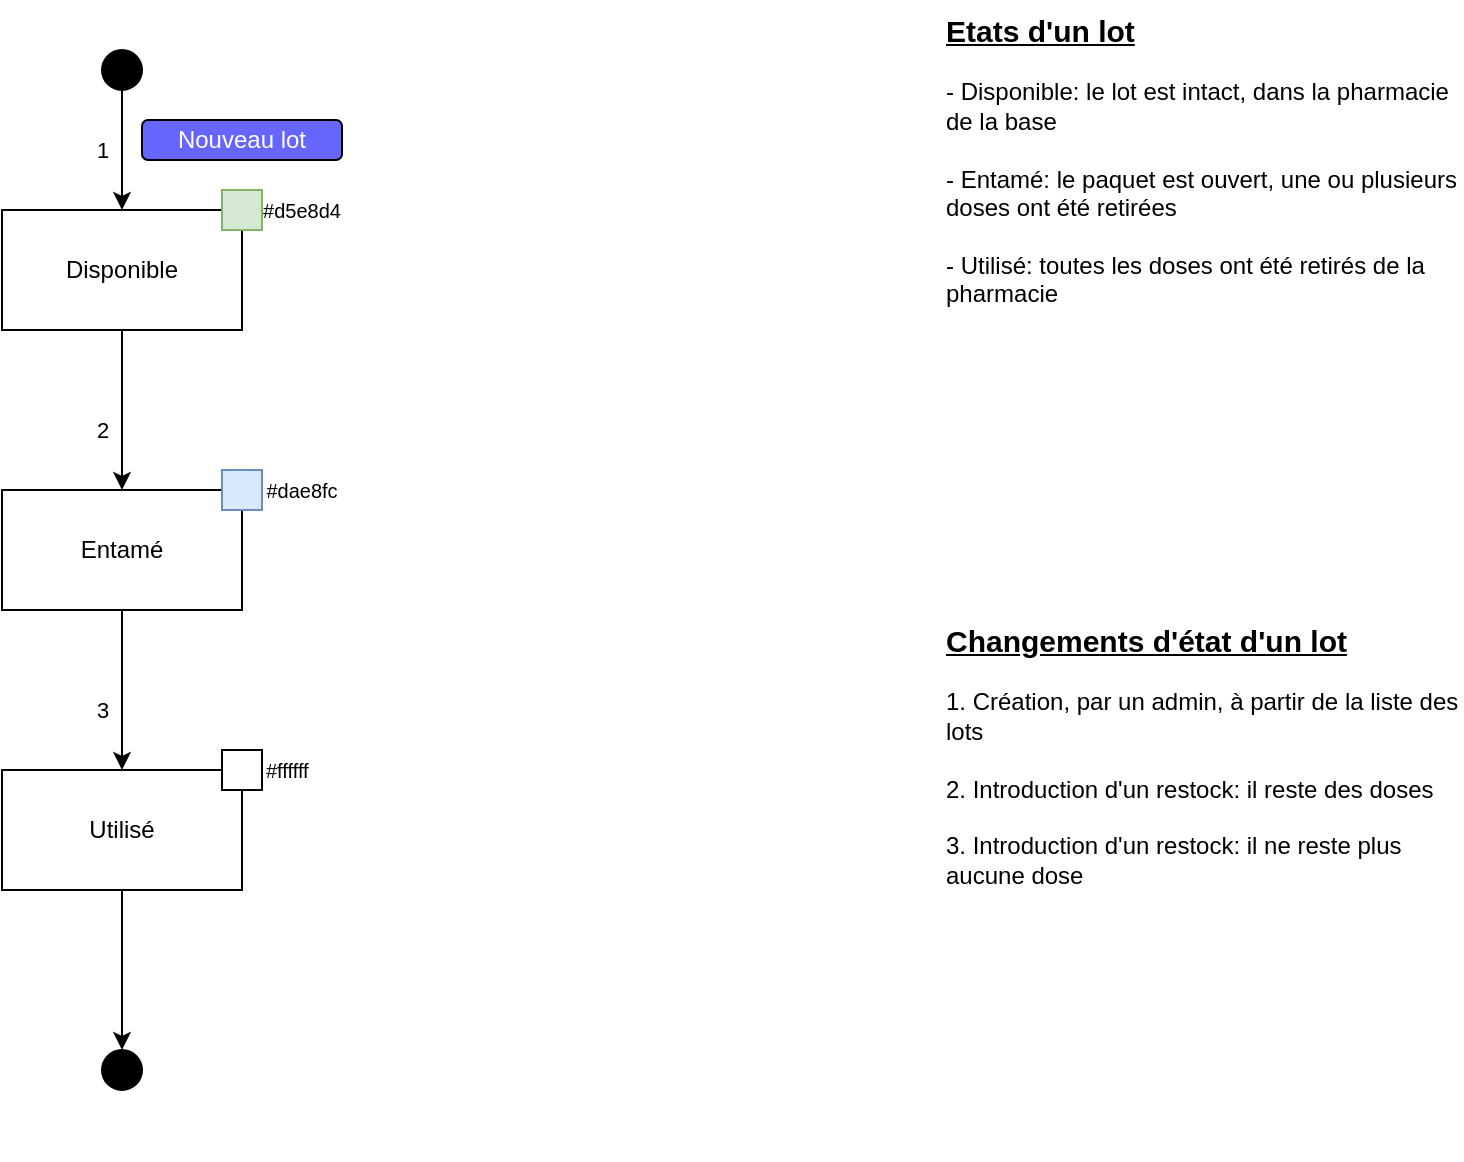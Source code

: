 <mxfile version="12.1.7" type="device" pages="1"><diagram id="l7Rf27e1tCBjD9_Setta" name="Page-1"><mxGraphModel dx="946" dy="680" grid="1" gridSize="10" guides="1" tooltips="1" connect="1" arrows="1" fold="1" page="1" pageScale="1" pageWidth="827" pageHeight="1169" math="0" shadow="0"><root><mxCell id="0"/><mxCell id="1" parent="0"/><mxCell id="783jpXroMkC5PAm37BBJ-1" value="" style="ellipse;whiteSpace=wrap;html=1;aspect=fixed;fillColor=#000000;" parent="1" vertex="1"><mxGeometry x="120" y="40" width="20" height="20" as="geometry"/></mxCell><mxCell id="783jpXroMkC5PAm37BBJ-8" value="2" style="edgeStyle=orthogonalEdgeStyle;rounded=0;orthogonalLoop=1;jettySize=auto;html=1;" parent="1" source="783jpXroMkC5PAm37BBJ-6" target="783jpXroMkC5PAm37BBJ-7" edge="1"><mxGeometry x="0.25" y="-10" relative="1" as="geometry"><mxPoint as="offset"/></mxGeometry></mxCell><mxCell id="783jpXroMkC5PAm37BBJ-6" value="Disponible" style="rounded=0;whiteSpace=wrap;html=1;fillColor=#FFFFFF;" parent="1" vertex="1"><mxGeometry x="70" y="120" width="120" height="60" as="geometry"/></mxCell><mxCell id="783jpXroMkC5PAm37BBJ-10" value="3" style="edgeStyle=orthogonalEdgeStyle;rounded=0;orthogonalLoop=1;jettySize=auto;html=1;" parent="1" source="783jpXroMkC5PAm37BBJ-7" target="783jpXroMkC5PAm37BBJ-9" edge="1"><mxGeometry x="0.25" y="-10" relative="1" as="geometry"><mxPoint as="offset"/></mxGeometry></mxCell><mxCell id="783jpXroMkC5PAm37BBJ-7" value="Entamé" style="rounded=0;whiteSpace=wrap;html=1;fillColor=#FFFFFF;" parent="1" vertex="1"><mxGeometry x="70" y="260" width="120" height="60" as="geometry"/></mxCell><mxCell id="783jpXroMkC5PAm37BBJ-14" value="" style="edgeStyle=orthogonalEdgeStyle;rounded=0;orthogonalLoop=1;jettySize=auto;html=1;" parent="1" source="783jpXroMkC5PAm37BBJ-9" edge="1"><mxGeometry x="0.25" y="-10" relative="1" as="geometry"><mxPoint as="offset"/><mxPoint x="130" y="540" as="targetPoint"/></mxGeometry></mxCell><mxCell id="783jpXroMkC5PAm37BBJ-9" value="Utilisé" style="rounded=0;whiteSpace=wrap;html=1;fillColor=#FFFFFF;" parent="1" vertex="1"><mxGeometry x="70" y="400" width="120" height="60" as="geometry"/></mxCell><mxCell id="783jpXroMkC5PAm37BBJ-15" value="1" style="edgeStyle=orthogonalEdgeStyle;rounded=0;orthogonalLoop=1;jettySize=auto;html=1;exitX=0.5;exitY=1;exitDx=0;exitDy=0;entryX=0.5;entryY=0;entryDx=0;entryDy=0;" parent="1" source="783jpXroMkC5PAm37BBJ-1" target="783jpXroMkC5PAm37BBJ-6" edge="1"><mxGeometry x="-0.005" y="-10" relative="1" as="geometry"><mxPoint x="140" y="190" as="sourcePoint"/><mxPoint x="180" y="90" as="targetPoint"/><mxPoint as="offset"/></mxGeometry></mxCell><mxCell id="783jpXroMkC5PAm37BBJ-19" value="" style="whiteSpace=wrap;html=1;aspect=fixed;fillColor=#d5e8d4;strokeColor=#82b366;" parent="1" vertex="1"><mxGeometry x="180" y="110" width="20" height="20" as="geometry"/></mxCell><mxCell id="783jpXroMkC5PAm37BBJ-20" value="" style="whiteSpace=wrap;html=1;aspect=fixed;fillColor=#dae8fc;strokeColor=#6c8ebf;" parent="1" vertex="1"><mxGeometry x="180" y="250" width="20" height="20" as="geometry"/></mxCell><mxCell id="783jpXroMkC5PAm37BBJ-21" value="" style="whiteSpace=wrap;html=1;aspect=fixed;" parent="1" vertex="1"><mxGeometry x="180" y="390" width="20" height="20" as="geometry"/></mxCell><mxCell id="783jpXroMkC5PAm37BBJ-24" value="&lt;font style=&quot;font-size: 15px&quot;&gt;&lt;u&gt;&lt;b&gt;Etats d'un lot&lt;/b&gt;&lt;/u&gt;&lt;/font&gt;&lt;br&gt;&lt;br&gt;- Disponible: le lot est intact, dans la pharmacie de la base&lt;br&gt;&lt;br&gt;- Entamé: le paquet est ouvert, une ou plusieurs doses ont été retirées&lt;br&gt;&lt;br&gt;- Utilisé: toutes les doses ont été retirés de la pharmacie&lt;br&gt;&lt;br&gt;" style="text;html=1;strokeColor=none;fillColor=none;align=left;verticalAlign=top;whiteSpace=wrap;rounded=0;" parent="1" vertex="1"><mxGeometry x="540" y="15" width="260" height="275" as="geometry"/></mxCell><mxCell id="783jpXroMkC5PAm37BBJ-25" value="&lt;font style=&quot;font-size: 15px&quot;&gt;&lt;u&gt;&lt;b&gt;Changements d'état d'un lot&lt;/b&gt;&lt;/u&gt;&lt;/font&gt;&lt;br&gt;&lt;br&gt;1. Création, par un admin, à partir de la liste des lots&lt;br&gt;&lt;br&gt;2. Introduction d'un restock: il reste des doses&lt;br&gt;&lt;br&gt;3. Introduction d'un restock: il ne reste plus aucune dose" style="text;html=1;strokeColor=none;fillColor=none;align=left;verticalAlign=top;whiteSpace=wrap;rounded=0;" parent="1" vertex="1"><mxGeometry x="540" y="320" width="260" height="275" as="geometry"/></mxCell><mxCell id="fJY2EOk96UhymBGIBlHU-1" value="Nouveau lot" style="rounded=1;whiteSpace=wrap;html=1;fillColor=#6666FF;fontColor=#FFFFFF;" parent="1" vertex="1"><mxGeometry x="140" y="75" width="100" height="20" as="geometry"/></mxCell><mxCell id="fJY2EOk96UhymBGIBlHU-10" value="#d5e8d4" style="text;html=1;strokeColor=none;fillColor=none;align=center;verticalAlign=middle;whiteSpace=wrap;rounded=0;fontColor=#000000;fontSize=10;" parent="1" vertex="1"><mxGeometry x="200" y="110" width="40" height="20" as="geometry"/></mxCell><mxCell id="fJY2EOk96UhymBGIBlHU-11" value="#dae8fc" style="text;html=1;strokeColor=none;fillColor=none;align=center;verticalAlign=middle;whiteSpace=wrap;rounded=0;fontColor=#000000;fontSize=10;" parent="1" vertex="1"><mxGeometry x="200" y="250" width="40" height="20" as="geometry"/></mxCell><mxCell id="fJY2EOk96UhymBGIBlHU-12" value="#ffffff" style="text;html=1;strokeColor=none;fillColor=none;align=left;verticalAlign=middle;whiteSpace=wrap;rounded=0;fontColor=#000000;fontSize=10;" parent="1" vertex="1"><mxGeometry x="200" y="390" width="40" height="20" as="geometry"/></mxCell><mxCell id="aQp7yZBiuEF0xuyVHd7b-1" value="" style="ellipse;whiteSpace=wrap;html=1;aspect=fixed;fillColor=#000000;" vertex="1" parent="1"><mxGeometry x="120" y="540" width="20" height="20" as="geometry"/></mxCell></root></mxGraphModel></diagram></mxfile>